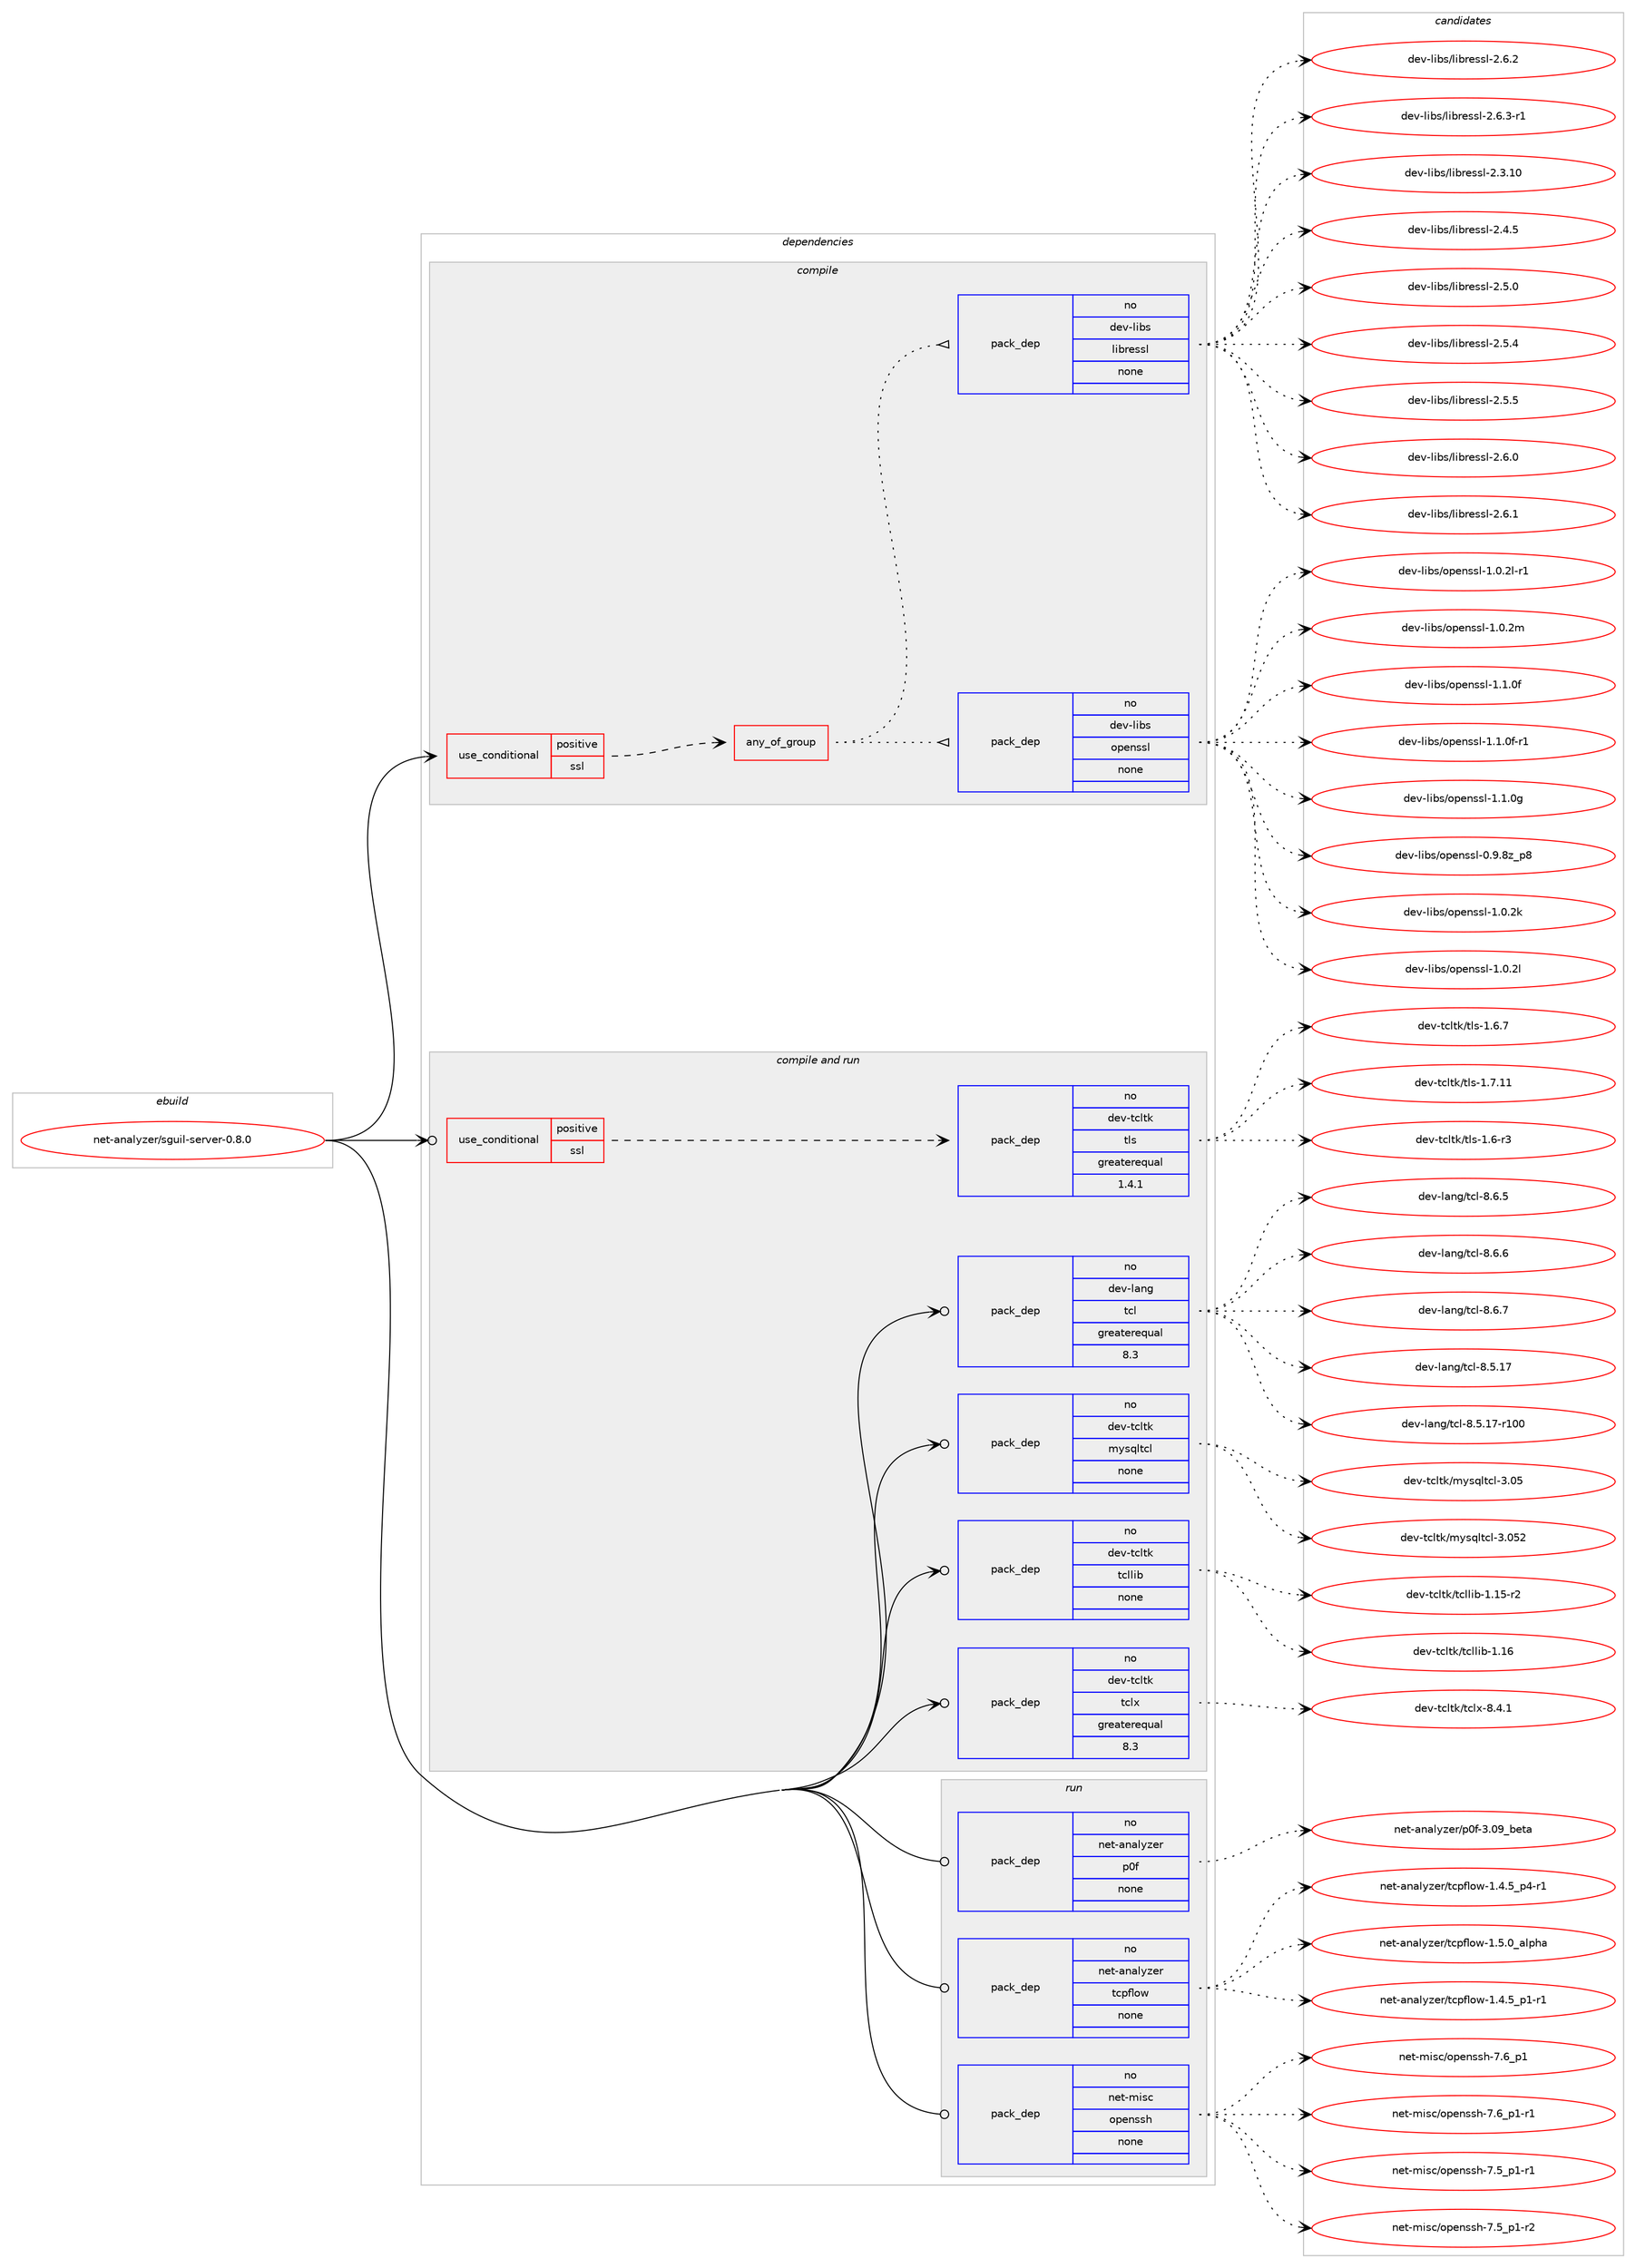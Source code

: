 digraph prolog {

# *************
# Graph options
# *************

newrank=true;
concentrate=true;
compound=true;
graph [rankdir=LR,fontname=Helvetica,fontsize=10,ranksep=1.5];#, ranksep=2.5, nodesep=0.2];
edge  [arrowhead=vee];
node  [fontname=Helvetica,fontsize=10];

# **********
# The ebuild
# **********

subgraph cluster_leftcol {
color=gray;
rank=same;
label=<<i>ebuild</i>>;
id [label="net-analyzer/sguil-server-0.8.0", color=red, width=4, href="../net-analyzer/sguil-server-0.8.0.svg"];
}

# ****************
# The dependencies
# ****************

subgraph cluster_midcol {
color=gray;
label=<<i>dependencies</i>>;
subgraph cluster_compile {
fillcolor="#eeeeee";
style=filled;
label=<<i>compile</i>>;
subgraph cond99448 {
dependency403409 [label=<<TABLE BORDER="0" CELLBORDER="1" CELLSPACING="0" CELLPADDING="4"><TR><TD ROWSPAN="3" CELLPADDING="10">use_conditional</TD></TR><TR><TD>positive</TD></TR><TR><TD>ssl</TD></TR></TABLE>>, shape=none, color=red];
subgraph any6430 {
dependency403410 [label=<<TABLE BORDER="0" CELLBORDER="1" CELLSPACING="0" CELLPADDING="4"><TR><TD CELLPADDING="10">any_of_group</TD></TR></TABLE>>, shape=none, color=red];subgraph pack297345 {
dependency403411 [label=<<TABLE BORDER="0" CELLBORDER="1" CELLSPACING="0" CELLPADDING="4" WIDTH="220"><TR><TD ROWSPAN="6" CELLPADDING="30">pack_dep</TD></TR><TR><TD WIDTH="110">no</TD></TR><TR><TD>dev-libs</TD></TR><TR><TD>openssl</TD></TR><TR><TD>none</TD></TR><TR><TD></TD></TR></TABLE>>, shape=none, color=blue];
}
dependency403410:e -> dependency403411:w [weight=20,style="dotted",arrowhead="oinv"];
subgraph pack297346 {
dependency403412 [label=<<TABLE BORDER="0" CELLBORDER="1" CELLSPACING="0" CELLPADDING="4" WIDTH="220"><TR><TD ROWSPAN="6" CELLPADDING="30">pack_dep</TD></TR><TR><TD WIDTH="110">no</TD></TR><TR><TD>dev-libs</TD></TR><TR><TD>libressl</TD></TR><TR><TD>none</TD></TR><TR><TD></TD></TR></TABLE>>, shape=none, color=blue];
}
dependency403410:e -> dependency403412:w [weight=20,style="dotted",arrowhead="oinv"];
}
dependency403409:e -> dependency403410:w [weight=20,style="dashed",arrowhead="vee"];
}
id:e -> dependency403409:w [weight=20,style="solid",arrowhead="vee"];
}
subgraph cluster_compileandrun {
fillcolor="#eeeeee";
style=filled;
label=<<i>compile and run</i>>;
subgraph cond99449 {
dependency403413 [label=<<TABLE BORDER="0" CELLBORDER="1" CELLSPACING="0" CELLPADDING="4"><TR><TD ROWSPAN="3" CELLPADDING="10">use_conditional</TD></TR><TR><TD>positive</TD></TR><TR><TD>ssl</TD></TR></TABLE>>, shape=none, color=red];
subgraph pack297347 {
dependency403414 [label=<<TABLE BORDER="0" CELLBORDER="1" CELLSPACING="0" CELLPADDING="4" WIDTH="220"><TR><TD ROWSPAN="6" CELLPADDING="30">pack_dep</TD></TR><TR><TD WIDTH="110">no</TD></TR><TR><TD>dev-tcltk</TD></TR><TR><TD>tls</TD></TR><TR><TD>greaterequal</TD></TR><TR><TD>1.4.1</TD></TR></TABLE>>, shape=none, color=blue];
}
dependency403413:e -> dependency403414:w [weight=20,style="dashed",arrowhead="vee"];
}
id:e -> dependency403413:w [weight=20,style="solid",arrowhead="odotvee"];
subgraph pack297348 {
dependency403415 [label=<<TABLE BORDER="0" CELLBORDER="1" CELLSPACING="0" CELLPADDING="4" WIDTH="220"><TR><TD ROWSPAN="6" CELLPADDING="30">pack_dep</TD></TR><TR><TD WIDTH="110">no</TD></TR><TR><TD>dev-lang</TD></TR><TR><TD>tcl</TD></TR><TR><TD>greaterequal</TD></TR><TR><TD>8.3</TD></TR></TABLE>>, shape=none, color=blue];
}
id:e -> dependency403415:w [weight=20,style="solid",arrowhead="odotvee"];
subgraph pack297349 {
dependency403416 [label=<<TABLE BORDER="0" CELLBORDER="1" CELLSPACING="0" CELLPADDING="4" WIDTH="220"><TR><TD ROWSPAN="6" CELLPADDING="30">pack_dep</TD></TR><TR><TD WIDTH="110">no</TD></TR><TR><TD>dev-tcltk</TD></TR><TR><TD>mysqltcl</TD></TR><TR><TD>none</TD></TR><TR><TD></TD></TR></TABLE>>, shape=none, color=blue];
}
id:e -> dependency403416:w [weight=20,style="solid",arrowhead="odotvee"];
subgraph pack297350 {
dependency403417 [label=<<TABLE BORDER="0" CELLBORDER="1" CELLSPACING="0" CELLPADDING="4" WIDTH="220"><TR><TD ROWSPAN="6" CELLPADDING="30">pack_dep</TD></TR><TR><TD WIDTH="110">no</TD></TR><TR><TD>dev-tcltk</TD></TR><TR><TD>tcllib</TD></TR><TR><TD>none</TD></TR><TR><TD></TD></TR></TABLE>>, shape=none, color=blue];
}
id:e -> dependency403417:w [weight=20,style="solid",arrowhead="odotvee"];
subgraph pack297351 {
dependency403418 [label=<<TABLE BORDER="0" CELLBORDER="1" CELLSPACING="0" CELLPADDING="4" WIDTH="220"><TR><TD ROWSPAN="6" CELLPADDING="30">pack_dep</TD></TR><TR><TD WIDTH="110">no</TD></TR><TR><TD>dev-tcltk</TD></TR><TR><TD>tclx</TD></TR><TR><TD>greaterequal</TD></TR><TR><TD>8.3</TD></TR></TABLE>>, shape=none, color=blue];
}
id:e -> dependency403418:w [weight=20,style="solid",arrowhead="odotvee"];
}
subgraph cluster_run {
fillcolor="#eeeeee";
style=filled;
label=<<i>run</i>>;
subgraph pack297352 {
dependency403419 [label=<<TABLE BORDER="0" CELLBORDER="1" CELLSPACING="0" CELLPADDING="4" WIDTH="220"><TR><TD ROWSPAN="6" CELLPADDING="30">pack_dep</TD></TR><TR><TD WIDTH="110">no</TD></TR><TR><TD>net-analyzer</TD></TR><TR><TD>p0f</TD></TR><TR><TD>none</TD></TR><TR><TD></TD></TR></TABLE>>, shape=none, color=blue];
}
id:e -> dependency403419:w [weight=20,style="solid",arrowhead="odot"];
subgraph pack297353 {
dependency403420 [label=<<TABLE BORDER="0" CELLBORDER="1" CELLSPACING="0" CELLPADDING="4" WIDTH="220"><TR><TD ROWSPAN="6" CELLPADDING="30">pack_dep</TD></TR><TR><TD WIDTH="110">no</TD></TR><TR><TD>net-analyzer</TD></TR><TR><TD>tcpflow</TD></TR><TR><TD>none</TD></TR><TR><TD></TD></TR></TABLE>>, shape=none, color=blue];
}
id:e -> dependency403420:w [weight=20,style="solid",arrowhead="odot"];
subgraph pack297354 {
dependency403421 [label=<<TABLE BORDER="0" CELLBORDER="1" CELLSPACING="0" CELLPADDING="4" WIDTH="220"><TR><TD ROWSPAN="6" CELLPADDING="30">pack_dep</TD></TR><TR><TD WIDTH="110">no</TD></TR><TR><TD>net-misc</TD></TR><TR><TD>openssh</TD></TR><TR><TD>none</TD></TR><TR><TD></TD></TR></TABLE>>, shape=none, color=blue];
}
id:e -> dependency403421:w [weight=20,style="solid",arrowhead="odot"];
}
}

# **************
# The candidates
# **************

subgraph cluster_choices {
rank=same;
color=gray;
label=<<i>candidates</i>>;

subgraph choice297345 {
color=black;
nodesep=1;
choice1001011184510810598115471111121011101151151084548465746561229511256 [label="dev-libs/openssl-0.9.8z_p8", color=red, width=4,href="../dev-libs/openssl-0.9.8z_p8.svg"];
choice100101118451081059811547111112101110115115108454946484650107 [label="dev-libs/openssl-1.0.2k", color=red, width=4,href="../dev-libs/openssl-1.0.2k.svg"];
choice100101118451081059811547111112101110115115108454946484650108 [label="dev-libs/openssl-1.0.2l", color=red, width=4,href="../dev-libs/openssl-1.0.2l.svg"];
choice1001011184510810598115471111121011101151151084549464846501084511449 [label="dev-libs/openssl-1.0.2l-r1", color=red, width=4,href="../dev-libs/openssl-1.0.2l-r1.svg"];
choice100101118451081059811547111112101110115115108454946484650109 [label="dev-libs/openssl-1.0.2m", color=red, width=4,href="../dev-libs/openssl-1.0.2m.svg"];
choice100101118451081059811547111112101110115115108454946494648102 [label="dev-libs/openssl-1.1.0f", color=red, width=4,href="../dev-libs/openssl-1.1.0f.svg"];
choice1001011184510810598115471111121011101151151084549464946481024511449 [label="dev-libs/openssl-1.1.0f-r1", color=red, width=4,href="../dev-libs/openssl-1.1.0f-r1.svg"];
choice100101118451081059811547111112101110115115108454946494648103 [label="dev-libs/openssl-1.1.0g", color=red, width=4,href="../dev-libs/openssl-1.1.0g.svg"];
dependency403411:e -> choice1001011184510810598115471111121011101151151084548465746561229511256:w [style=dotted,weight="100"];
dependency403411:e -> choice100101118451081059811547111112101110115115108454946484650107:w [style=dotted,weight="100"];
dependency403411:e -> choice100101118451081059811547111112101110115115108454946484650108:w [style=dotted,weight="100"];
dependency403411:e -> choice1001011184510810598115471111121011101151151084549464846501084511449:w [style=dotted,weight="100"];
dependency403411:e -> choice100101118451081059811547111112101110115115108454946484650109:w [style=dotted,weight="100"];
dependency403411:e -> choice100101118451081059811547111112101110115115108454946494648102:w [style=dotted,weight="100"];
dependency403411:e -> choice1001011184510810598115471111121011101151151084549464946481024511449:w [style=dotted,weight="100"];
dependency403411:e -> choice100101118451081059811547111112101110115115108454946494648103:w [style=dotted,weight="100"];
}
subgraph choice297346 {
color=black;
nodesep=1;
choice1001011184510810598115471081059811410111511510845504651464948 [label="dev-libs/libressl-2.3.10", color=red, width=4,href="../dev-libs/libressl-2.3.10.svg"];
choice10010111845108105981154710810598114101115115108455046524653 [label="dev-libs/libressl-2.4.5", color=red, width=4,href="../dev-libs/libressl-2.4.5.svg"];
choice10010111845108105981154710810598114101115115108455046534648 [label="dev-libs/libressl-2.5.0", color=red, width=4,href="../dev-libs/libressl-2.5.0.svg"];
choice10010111845108105981154710810598114101115115108455046534652 [label="dev-libs/libressl-2.5.4", color=red, width=4,href="../dev-libs/libressl-2.5.4.svg"];
choice10010111845108105981154710810598114101115115108455046534653 [label="dev-libs/libressl-2.5.5", color=red, width=4,href="../dev-libs/libressl-2.5.5.svg"];
choice10010111845108105981154710810598114101115115108455046544648 [label="dev-libs/libressl-2.6.0", color=red, width=4,href="../dev-libs/libressl-2.6.0.svg"];
choice10010111845108105981154710810598114101115115108455046544649 [label="dev-libs/libressl-2.6.1", color=red, width=4,href="../dev-libs/libressl-2.6.1.svg"];
choice10010111845108105981154710810598114101115115108455046544650 [label="dev-libs/libressl-2.6.2", color=red, width=4,href="../dev-libs/libressl-2.6.2.svg"];
choice100101118451081059811547108105981141011151151084550465446514511449 [label="dev-libs/libressl-2.6.3-r1", color=red, width=4,href="../dev-libs/libressl-2.6.3-r1.svg"];
dependency403412:e -> choice1001011184510810598115471081059811410111511510845504651464948:w [style=dotted,weight="100"];
dependency403412:e -> choice10010111845108105981154710810598114101115115108455046524653:w [style=dotted,weight="100"];
dependency403412:e -> choice10010111845108105981154710810598114101115115108455046534648:w [style=dotted,weight="100"];
dependency403412:e -> choice10010111845108105981154710810598114101115115108455046534652:w [style=dotted,weight="100"];
dependency403412:e -> choice10010111845108105981154710810598114101115115108455046534653:w [style=dotted,weight="100"];
dependency403412:e -> choice10010111845108105981154710810598114101115115108455046544648:w [style=dotted,weight="100"];
dependency403412:e -> choice10010111845108105981154710810598114101115115108455046544649:w [style=dotted,weight="100"];
dependency403412:e -> choice10010111845108105981154710810598114101115115108455046544650:w [style=dotted,weight="100"];
dependency403412:e -> choice100101118451081059811547108105981141011151151084550465446514511449:w [style=dotted,weight="100"];
}
subgraph choice297347 {
color=black;
nodesep=1;
choice100101118451169910811610747116108115454946544511451 [label="dev-tcltk/tls-1.6-r3", color=red, width=4,href="../dev-tcltk/tls-1.6-r3.svg"];
choice100101118451169910811610747116108115454946544655 [label="dev-tcltk/tls-1.6.7", color=red, width=4,href="../dev-tcltk/tls-1.6.7.svg"];
choice10010111845116991081161074711610811545494655464949 [label="dev-tcltk/tls-1.7.11", color=red, width=4,href="../dev-tcltk/tls-1.7.11.svg"];
dependency403414:e -> choice100101118451169910811610747116108115454946544511451:w [style=dotted,weight="100"];
dependency403414:e -> choice100101118451169910811610747116108115454946544655:w [style=dotted,weight="100"];
dependency403414:e -> choice10010111845116991081161074711610811545494655464949:w [style=dotted,weight="100"];
}
subgraph choice297348 {
color=black;
nodesep=1;
choice1001011184510897110103471169910845564653464955 [label="dev-lang/tcl-8.5.17", color=red, width=4,href="../dev-lang/tcl-8.5.17.svg"];
choice100101118451089711010347116991084556465346495545114494848 [label="dev-lang/tcl-8.5.17-r100", color=red, width=4,href="../dev-lang/tcl-8.5.17-r100.svg"];
choice10010111845108971101034711699108455646544653 [label="dev-lang/tcl-8.6.5", color=red, width=4,href="../dev-lang/tcl-8.6.5.svg"];
choice10010111845108971101034711699108455646544654 [label="dev-lang/tcl-8.6.6", color=red, width=4,href="../dev-lang/tcl-8.6.6.svg"];
choice10010111845108971101034711699108455646544655 [label="dev-lang/tcl-8.6.7", color=red, width=4,href="../dev-lang/tcl-8.6.7.svg"];
dependency403415:e -> choice1001011184510897110103471169910845564653464955:w [style=dotted,weight="100"];
dependency403415:e -> choice100101118451089711010347116991084556465346495545114494848:w [style=dotted,weight="100"];
dependency403415:e -> choice10010111845108971101034711699108455646544653:w [style=dotted,weight="100"];
dependency403415:e -> choice10010111845108971101034711699108455646544654:w [style=dotted,weight="100"];
dependency403415:e -> choice10010111845108971101034711699108455646544655:w [style=dotted,weight="100"];
}
subgraph choice297349 {
color=black;
nodesep=1;
choice100101118451169910811610747109121115113108116991084551464853 [label="dev-tcltk/mysqltcl-3.05", color=red, width=4,href="../dev-tcltk/mysqltcl-3.05.svg"];
choice10010111845116991081161074710912111511310811699108455146485350 [label="dev-tcltk/mysqltcl-3.052", color=red, width=4,href="../dev-tcltk/mysqltcl-3.052.svg"];
dependency403416:e -> choice100101118451169910811610747109121115113108116991084551464853:w [style=dotted,weight="100"];
dependency403416:e -> choice10010111845116991081161074710912111511310811699108455146485350:w [style=dotted,weight="100"];
}
subgraph choice297350 {
color=black;
nodesep=1;
choice100101118451169910811610747116991081081059845494649534511450 [label="dev-tcltk/tcllib-1.15-r2", color=red, width=4,href="../dev-tcltk/tcllib-1.15-r2.svg"];
choice10010111845116991081161074711699108108105984549464954 [label="dev-tcltk/tcllib-1.16", color=red, width=4,href="../dev-tcltk/tcllib-1.16.svg"];
dependency403417:e -> choice100101118451169910811610747116991081081059845494649534511450:w [style=dotted,weight="100"];
dependency403417:e -> choice10010111845116991081161074711699108108105984549464954:w [style=dotted,weight="100"];
}
subgraph choice297351 {
color=black;
nodesep=1;
choice10010111845116991081161074711699108120455646524649 [label="dev-tcltk/tclx-8.4.1", color=red, width=4,href="../dev-tcltk/tclx-8.4.1.svg"];
dependency403418:e -> choice10010111845116991081161074711699108120455646524649:w [style=dotted,weight="100"];
}
subgraph choice297352 {
color=black;
nodesep=1;
choice11010111645971109710812112210111447112481024551464857959810111697 [label="net-analyzer/p0f-3.09_beta", color=red, width=4,href="../net-analyzer/p0f-3.09_beta.svg"];
dependency403419:e -> choice11010111645971109710812112210111447112481024551464857959810111697:w [style=dotted,weight="100"];
}
subgraph choice297353 {
color=black;
nodesep=1;
choice110101116459711097108121122101114471169911210210811111945494652465395112494511449 [label="net-analyzer/tcpflow-1.4.5_p1-r1", color=red, width=4,href="../net-analyzer/tcpflow-1.4.5_p1-r1.svg"];
choice110101116459711097108121122101114471169911210210811111945494652465395112524511449 [label="net-analyzer/tcpflow-1.4.5_p4-r1", color=red, width=4,href="../net-analyzer/tcpflow-1.4.5_p4-r1.svg"];
choice1101011164597110971081211221011144711699112102108111119454946534648959710811210497 [label="net-analyzer/tcpflow-1.5.0_alpha", color=red, width=4,href="../net-analyzer/tcpflow-1.5.0_alpha.svg"];
dependency403420:e -> choice110101116459711097108121122101114471169911210210811111945494652465395112494511449:w [style=dotted,weight="100"];
dependency403420:e -> choice110101116459711097108121122101114471169911210210811111945494652465395112524511449:w [style=dotted,weight="100"];
dependency403420:e -> choice1101011164597110971081211221011144711699112102108111119454946534648959710811210497:w [style=dotted,weight="100"];
}
subgraph choice297354 {
color=black;
nodesep=1;
choice1101011164510910511599471111121011101151151044555465395112494511449 [label="net-misc/openssh-7.5_p1-r1", color=red, width=4,href="../net-misc/openssh-7.5_p1-r1.svg"];
choice1101011164510910511599471111121011101151151044555465395112494511450 [label="net-misc/openssh-7.5_p1-r2", color=red, width=4,href="../net-misc/openssh-7.5_p1-r2.svg"];
choice110101116451091051159947111112101110115115104455546549511249 [label="net-misc/openssh-7.6_p1", color=red, width=4,href="../net-misc/openssh-7.6_p1.svg"];
choice1101011164510910511599471111121011101151151044555465495112494511449 [label="net-misc/openssh-7.6_p1-r1", color=red, width=4,href="../net-misc/openssh-7.6_p1-r1.svg"];
dependency403421:e -> choice1101011164510910511599471111121011101151151044555465395112494511449:w [style=dotted,weight="100"];
dependency403421:e -> choice1101011164510910511599471111121011101151151044555465395112494511450:w [style=dotted,weight="100"];
dependency403421:e -> choice110101116451091051159947111112101110115115104455546549511249:w [style=dotted,weight="100"];
dependency403421:e -> choice1101011164510910511599471111121011101151151044555465495112494511449:w [style=dotted,weight="100"];
}
}

}
